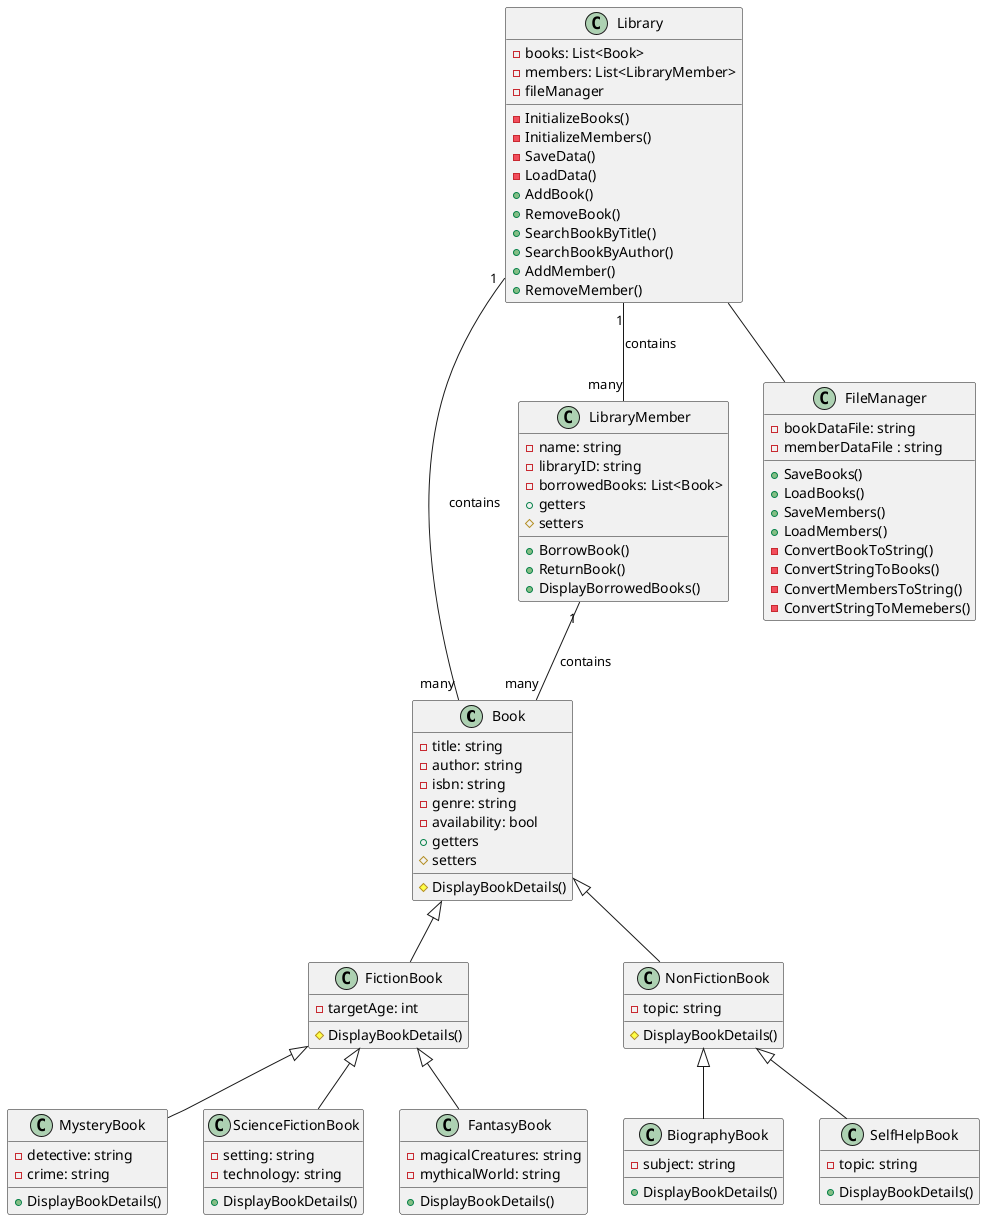 @startuml Library System

Book <|-- FictionBook
Book <|-- NonFictionBook
FictionBook <|-- MysteryBook
FictionBook <|-- ScienceFictionBook
FictionBook <|-- FantasyBook
NonFictionBook <|-- BiographyBook
NonFictionBook <|-- SelfHelpBook
LibraryMember "1" -- "many" Book :contains
Library "1" -- "many" Book :contains
Library "1" -- "many" LibraryMember :contains
Library -- FileManager

class Library {
  - books: List<Book>
  - members: List<LibraryMember>
  - fileManager
  - InitializeBooks()
  - InitializeMembers()
  - SaveData()
  - LoadData()
  + AddBook()
  + RemoveBook()
  + SearchBookByTitle()
  + SearchBookByAuthor()
  + AddMember()
  + RemoveMember()
}

class FileManager {
  - bookDataFile: string
  - memberDataFile : string
  + SaveBooks()
  + LoadBooks()
  + SaveMembers()
  + LoadMembers()
  - ConvertBookToString()
  - ConvertStringToBooks()
  - ConvertMembersToString()
  - ConvertStringToMemebers()
}

class LibraryMember {
  - name: string
  - libraryID: string
  - borrowedBooks: List<Book>
  + getters
  # setters
  + BorrowBook()
  + ReturnBook()
  + DisplayBorrowedBooks()
}

class Book {
  - title: string
  - author: string
  - isbn: string
  - genre: string
  - availability: bool
  + getters
  # setters
  # DisplayBookDetails()
}

class FictionBook {
  - targetAge: int
  # DisplayBookDetails()
}

class NonFictionBook {
  - topic: string
  # DisplayBookDetails()
}

class MysteryBook {
  - detective: string
  - crime: string
  + DisplayBookDetails()
}

class ScienceFictionBook {
  - setting: string
  - technology: string
  + DisplayBookDetails()
}

class FantasyBook {
  - magicalCreatures: string
  - mythicalWorld: string
  + DisplayBookDetails()
}

class BiographyBook {
  - subject: string
  + DisplayBookDetails()
}

class SelfHelpBook {
  - topic: string
  + DisplayBookDetails()
}


@enduml
